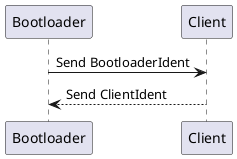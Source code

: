 @startuml
Bootloader -> Client: Send BootloaderIdent
Client --> Bootloader: Send ClientIdent


@enduml